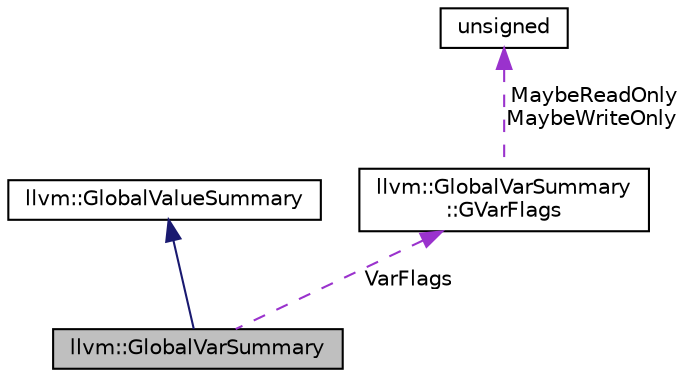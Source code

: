 digraph "llvm::GlobalVarSummary"
{
 // LATEX_PDF_SIZE
  bgcolor="transparent";
  edge [fontname="Helvetica",fontsize="10",labelfontname="Helvetica",labelfontsize="10"];
  node [fontname="Helvetica",fontsize="10",shape="box"];
  Node1 [label="llvm::GlobalVarSummary",height=0.2,width=0.4,color="black", fillcolor="grey75", style="filled", fontcolor="black",tooltip="Global variable summary information to aid decisions and implementation of importing."];
  Node2 -> Node1 [dir="back",color="midnightblue",fontsize="10",style="solid",fontname="Helvetica"];
  Node2 [label="llvm::GlobalValueSummary",height=0.2,width=0.4,color="black",URL="$classllvm_1_1GlobalValueSummary.html",tooltip="Function and variable summary information to aid decisions and implementation of importing."];
  Node3 -> Node1 [dir="back",color="darkorchid3",fontsize="10",style="dashed",label=" VarFlags" ,fontname="Helvetica"];
  Node3 [label="llvm::GlobalVarSummary\l::GVarFlags",height=0.2,width=0.4,color="black",URL="$structllvm_1_1GlobalVarSummary_1_1GVarFlags.html",tooltip=" "];
  Node4 -> Node3 [dir="back",color="darkorchid3",fontsize="10",style="dashed",label=" MaybeReadOnly\nMaybeWriteOnly" ,fontname="Helvetica"];
  Node4 [label="unsigned",height=0.2,width=0.4,color="black",URL="$classunsigned.html",tooltip=" "];
}
